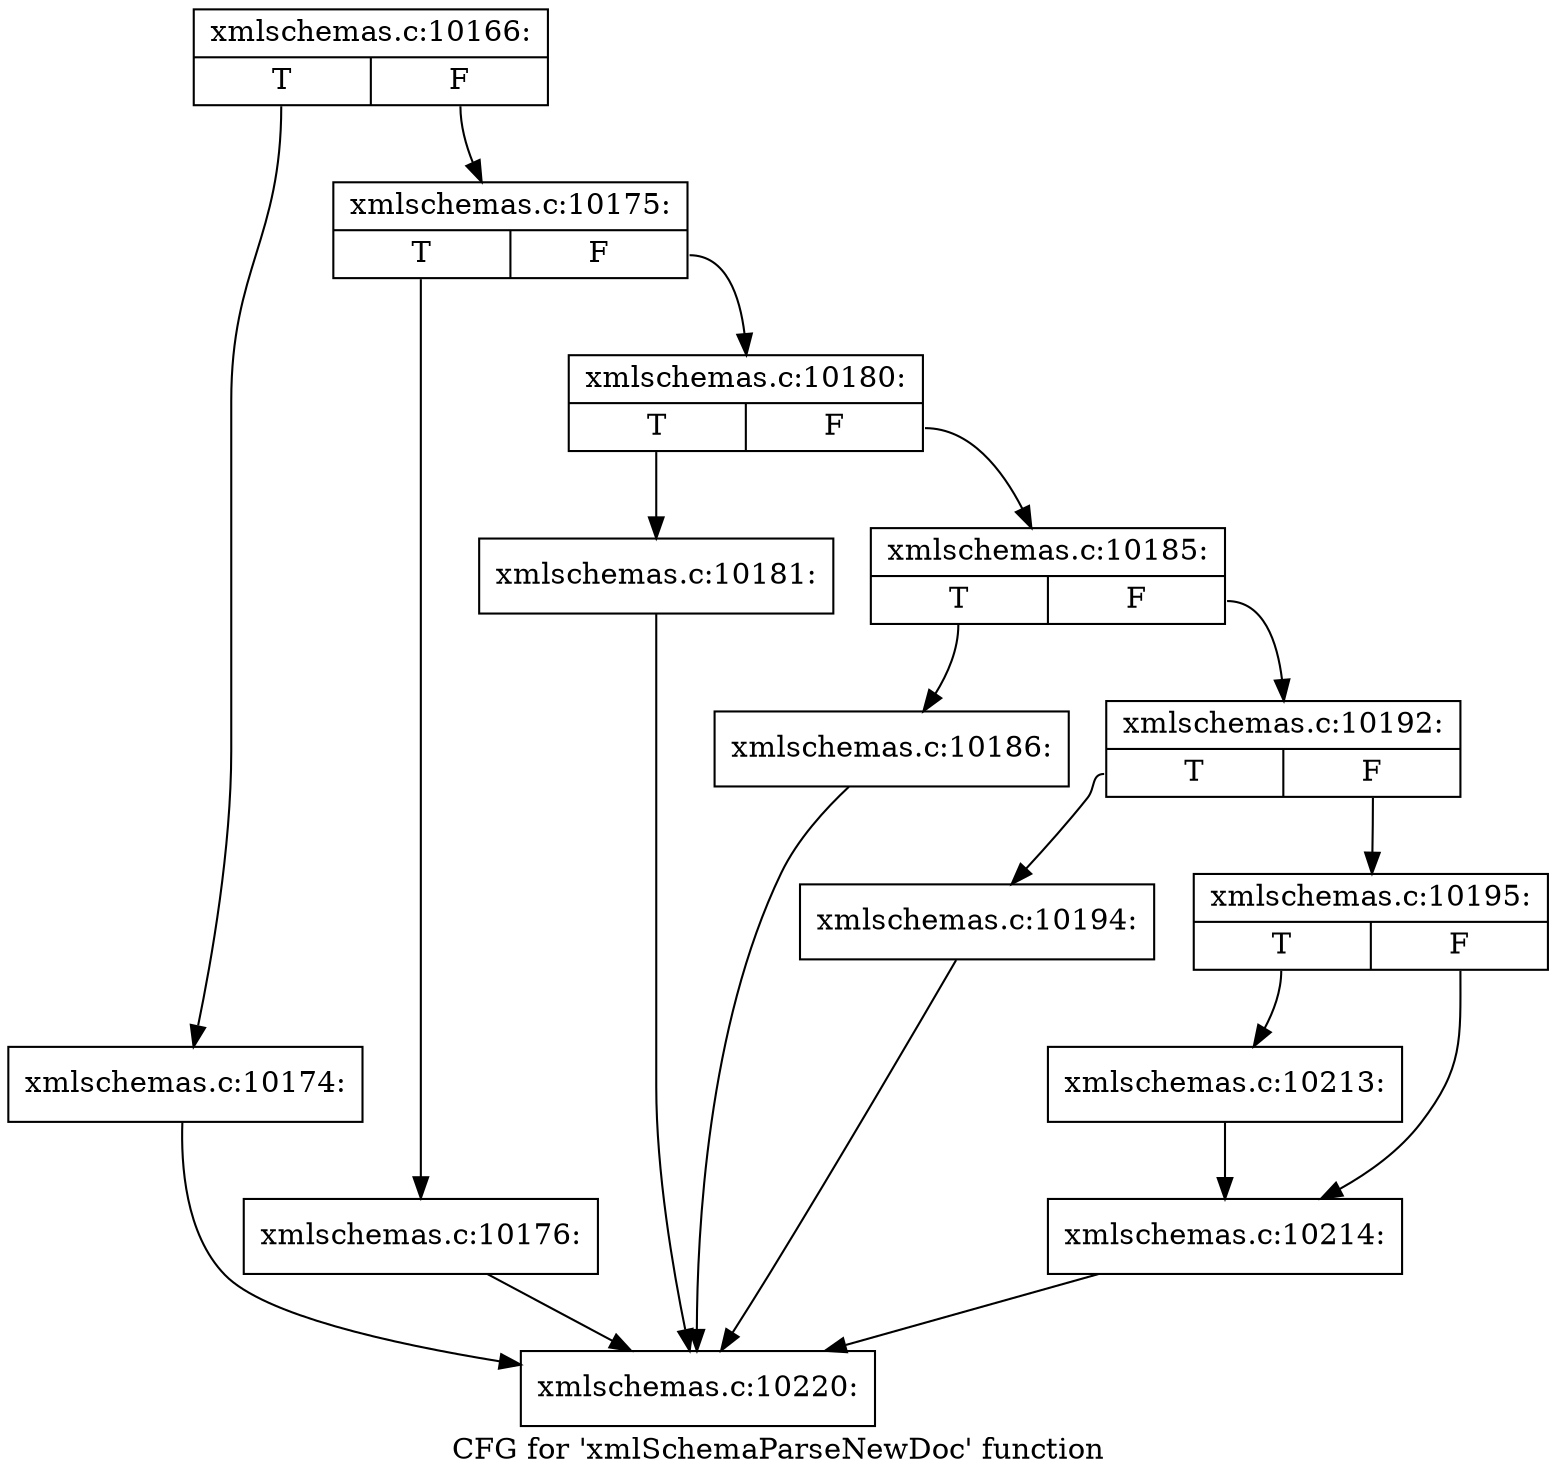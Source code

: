 digraph "CFG for 'xmlSchemaParseNewDoc' function" {
	label="CFG for 'xmlSchemaParseNewDoc' function";

	Node0x4d2e0a0 [shape=record,label="{xmlschemas.c:10166:|{<s0>T|<s1>F}}"];
	Node0x4d2e0a0:s0 -> Node0x4d33370;
	Node0x4d2e0a0:s1 -> Node0x4d333c0;
	Node0x4d33370 [shape=record,label="{xmlschemas.c:10174:}"];
	Node0x4d33370 -> Node0x4d2e580;
	Node0x4d333c0 [shape=record,label="{xmlschemas.c:10175:|{<s0>T|<s1>F}}"];
	Node0x4d333c0:s0 -> Node0x4d33850;
	Node0x4d333c0:s1 -> Node0x4d338a0;
	Node0x4d33850 [shape=record,label="{xmlschemas.c:10176:}"];
	Node0x4d33850 -> Node0x4d2e580;
	Node0x4d338a0 [shape=record,label="{xmlschemas.c:10180:|{<s0>T|<s1>F}}"];
	Node0x4d338a0:s0 -> Node0x4d343f0;
	Node0x4d338a0:s1 -> Node0x4d34440;
	Node0x4d343f0 [shape=record,label="{xmlschemas.c:10181:}"];
	Node0x4d343f0 -> Node0x4d2e580;
	Node0x4d34440 [shape=record,label="{xmlschemas.c:10185:|{<s0>T|<s1>F}}"];
	Node0x4d34440:s0 -> Node0x4d34e70;
	Node0x4d34440:s1 -> Node0x4d34ec0;
	Node0x4d34e70 [shape=record,label="{xmlschemas.c:10186:}"];
	Node0x4d34e70 -> Node0x4d2e580;
	Node0x4d34ec0 [shape=record,label="{xmlschemas.c:10192:|{<s0>T|<s1>F}}"];
	Node0x4d34ec0:s0 -> Node0x4bc8070;
	Node0x4d34ec0:s1 -> Node0x4bc8670;
	Node0x4bc8070 [shape=record,label="{xmlschemas.c:10194:}"];
	Node0x4bc8070 -> Node0x4d2e580;
	Node0x4bc8670 [shape=record,label="{xmlschemas.c:10195:|{<s0>T|<s1>F}}"];
	Node0x4bc8670:s0 -> Node0x4bc9e30;
	Node0x4bc8670:s1 -> Node0x4bc9e80;
	Node0x4bc9e30 [shape=record,label="{xmlschemas.c:10213:}"];
	Node0x4bc9e30 -> Node0x4bc9e80;
	Node0x4bc9e80 [shape=record,label="{xmlschemas.c:10214:}"];
	Node0x4bc9e80 -> Node0x4d2e580;
	Node0x4d2e580 [shape=record,label="{xmlschemas.c:10220:}"];
}
